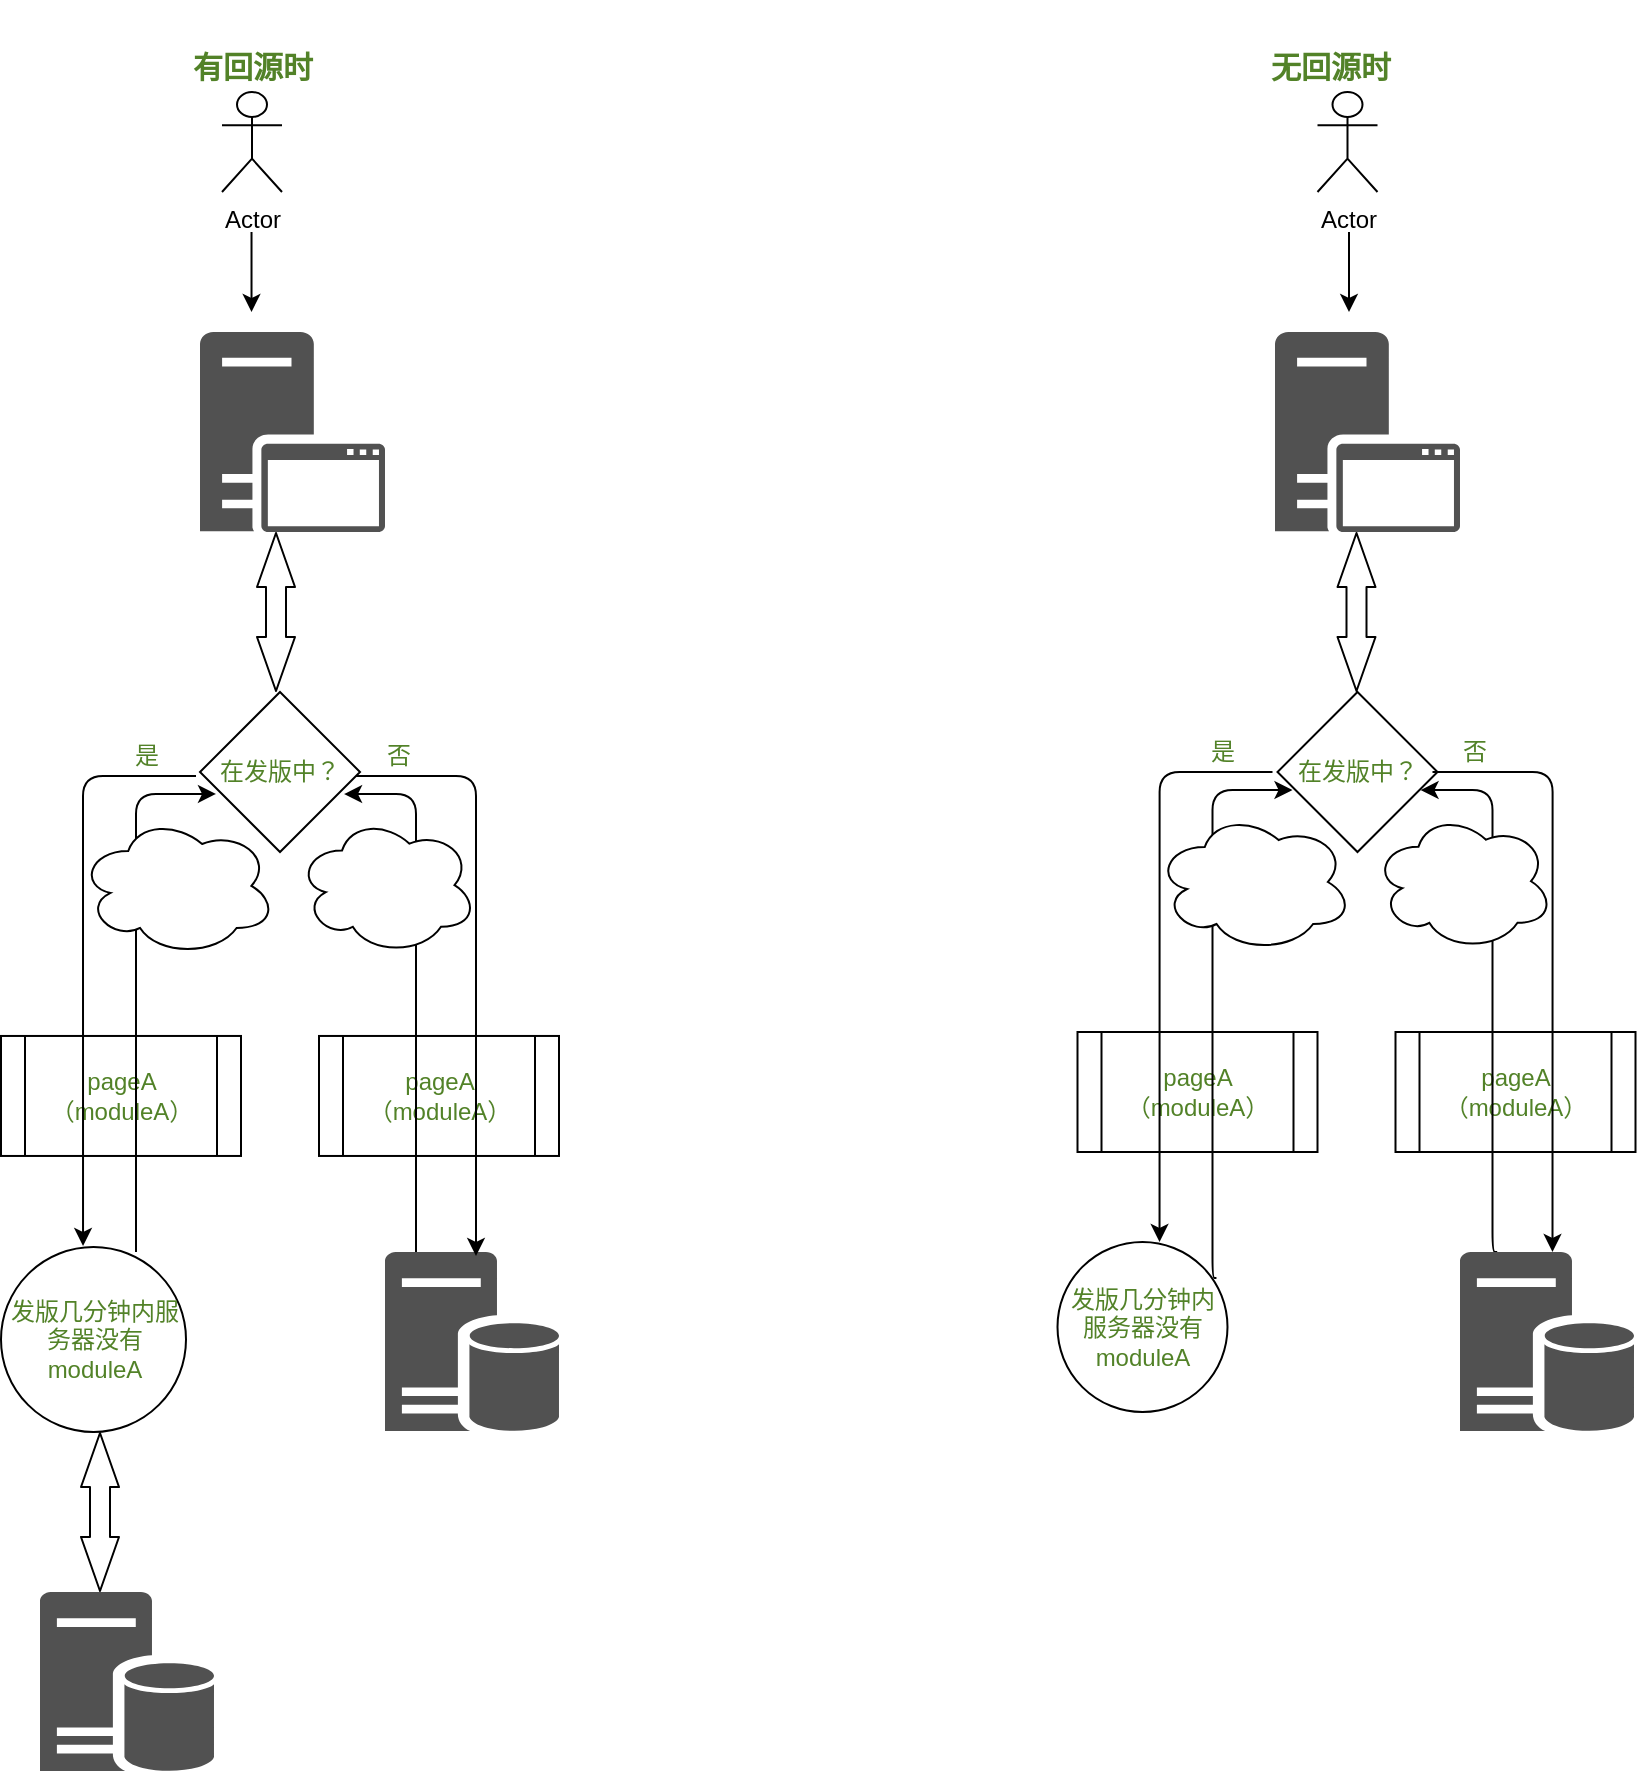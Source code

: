 <mxfile version="13.8.6" type="github">
  <diagram id="a5nCqFPPOgN34_i7aiQj" name="Page-1">
    <mxGraphModel dx="2249" dy="1941" grid="1" gridSize="10" guides="1" tooltips="1" connect="1" arrows="1" fold="1" page="1" pageScale="1" pageWidth="827" pageHeight="1169" background="#ffffff" math="0" shadow="0">
      <root>
        <mxCell id="0" />
        <mxCell id="1" parent="0" />
        <mxCell id="eJD20ihLPFX-GkCaP18X-9" value="&lt;h1&gt;&lt;font style=&quot;font-size: 15px&quot;&gt;有回源时&lt;/font&gt;&lt;/h1&gt;" style="text;html=1;resizable=0;autosize=1;align=center;verticalAlign=middle;points=[];fillColor=none;strokeColor=none;rounded=0;fontColor=#528228;" vertex="1" parent="1">
          <mxGeometry x="66" y="-230" width="80" height="50" as="geometry" />
        </mxCell>
        <mxCell id="eJD20ihLPFX-GkCaP18X-10" value="&lt;h1&gt;&lt;font style=&quot;font-size: 15px&quot;&gt;无回源时&lt;/font&gt;&lt;/h1&gt;" style="text;html=1;resizable=0;autosize=1;align=center;verticalAlign=middle;points=[];fillColor=none;strokeColor=none;rounded=0;fontColor=#528228;" vertex="1" parent="1">
          <mxGeometry x="605" y="-230" width="80" height="50" as="geometry" />
        </mxCell>
        <mxCell id="eJD20ihLPFX-GkCaP18X-12" value="" style="pointerEvents=1;shadow=0;dashed=0;html=1;strokeColor=none;labelPosition=center;verticalLabelPosition=bottom;verticalAlign=top;align=center;fillColor=#515151;shape=mxgraph.mscae.system_center.secondary_site" vertex="1" parent="1">
          <mxGeometry x="617.5" y="-70" width="92.5" height="100" as="geometry" />
        </mxCell>
        <mxCell id="eJD20ihLPFX-GkCaP18X-15" value="" style="endArrow=classic;html=1;fontColor=#528228;" edge="1" parent="1">
          <mxGeometry width="50" height="50" relative="1" as="geometry">
            <mxPoint x="654.5" y="-120" as="sourcePoint" />
            <mxPoint x="654.5" y="-80" as="targetPoint" />
          </mxGeometry>
        </mxCell>
        <mxCell id="eJD20ihLPFX-GkCaP18X-20" value="" style="pointerEvents=1;shadow=0;dashed=0;html=1;strokeColor=none;labelPosition=center;verticalLabelPosition=bottom;verticalAlign=top;align=center;fillColor=#515151;shape=mxgraph.mscae.enterprise.database_server;fontColor=#528228;" vertex="1" parent="1">
          <mxGeometry x="172.5" y="390" width="87" height="90" as="geometry" />
        </mxCell>
        <mxCell id="eJD20ihLPFX-GkCaP18X-29" value="pageA（moduleA）" style="shape=process;whiteSpace=wrap;html=1;backgroundOutline=1;fontColor=#528228;" vertex="1" parent="1">
          <mxGeometry x="677.75" y="280" width="120" height="60" as="geometry" />
        </mxCell>
        <mxCell id="eJD20ihLPFX-GkCaP18X-37" value="发版几分钟内服务器没有moduleA" style="ellipse;whiteSpace=wrap;html=1;aspect=fixed;fillColor=#FFFFFF;fontColor=#528228;" vertex="1" parent="1">
          <mxGeometry x="508.75" y="385" width="85" height="85" as="geometry" />
        </mxCell>
        <mxCell id="eJD20ihLPFX-GkCaP18X-40" value="pageA（moduleA）" style="shape=process;whiteSpace=wrap;html=1;backgroundOutline=1;fontColor=#528228;" vertex="1" parent="1">
          <mxGeometry x="518.75" y="280" width="120" height="60" as="geometry" />
        </mxCell>
        <mxCell id="eJD20ihLPFX-GkCaP18X-43" value="在发版中？" style="rhombus;whiteSpace=wrap;html=1;fillColor=#FFFFFF;fontColor=#528228;" vertex="1" parent="1">
          <mxGeometry x="618.75" y="110" width="80" height="80" as="geometry" />
        </mxCell>
        <mxCell id="eJD20ihLPFX-GkCaP18X-46" value="" style="edgeStyle=segmentEdgeStyle;endArrow=classic;html=1;fontColor=#528228;" edge="1" parent="1">
          <mxGeometry width="50" height="50" relative="1" as="geometry">
            <mxPoint x="696.25" y="150" as="sourcePoint" />
            <mxPoint x="756.25" y="390" as="targetPoint" />
            <Array as="points">
              <mxPoint x="756.25" y="150" />
            </Array>
          </mxGeometry>
        </mxCell>
        <mxCell id="eJD20ihLPFX-GkCaP18X-49" value="" style="edgeStyle=segmentEdgeStyle;endArrow=classic;html=1;fontColor=#528228;entryX=0.321;entryY=0.02;entryDx=0;entryDy=0;entryPerimeter=0;" edge="1" parent="1">
          <mxGeometry width="50" height="50" relative="1" as="geometry">
            <mxPoint x="616.25" y="150" as="sourcePoint" />
            <mxPoint x="559.77" y="385" as="targetPoint" />
          </mxGeometry>
        </mxCell>
        <mxCell id="eJD20ihLPFX-GkCaP18X-51" value="是" style="text;html=1;resizable=0;autosize=1;align=center;verticalAlign=middle;points=[];fillColor=none;strokeColor=none;rounded=0;fontColor=#528228;" vertex="1" parent="1">
          <mxGeometry x="576.25" y="130" width="30" height="20" as="geometry" />
        </mxCell>
        <mxCell id="eJD20ihLPFX-GkCaP18X-53" value="否" style="text;html=1;resizable=0;autosize=1;align=center;verticalAlign=middle;points=[];fillColor=none;strokeColor=none;rounded=0;fontColor=#528228;" vertex="1" parent="1">
          <mxGeometry x="701.75" y="130" width="30" height="20" as="geometry" />
        </mxCell>
        <mxCell id="eJD20ihLPFX-GkCaP18X-59" value="" style="edgeStyle=elbowEdgeStyle;elbow=horizontal;endArrow=classic;html=1;fontColor=#528228;exitX=0.935;exitY=0.212;exitDx=0;exitDy=0;exitPerimeter=0;" edge="1" parent="1" source="eJD20ihLPFX-GkCaP18X-37">
          <mxGeometry width="50" height="50" relative="1" as="geometry">
            <mxPoint x="586.25" y="380" as="sourcePoint" />
            <mxPoint x="626.25" y="159" as="targetPoint" />
            <Array as="points">
              <mxPoint x="586.25" y="159" />
            </Array>
          </mxGeometry>
        </mxCell>
        <mxCell id="eJD20ihLPFX-GkCaP18X-61" value="" style="shape=image;html=1;verticalAlign=top;verticalLabelPosition=bottom;labelBackgroundColor=#ffffff;imageAspect=0;aspect=fixed;image=https://cdn4.iconfinder.com/data/icons/core-ui-outlined/32/outlined_close-128.png;fillColor=#FFFFFF;fontColor=#528228;" vertex="1" parent="1">
          <mxGeometry x="576.25" y="250" width="30" height="30" as="geometry" />
        </mxCell>
        <mxCell id="eJD20ihLPFX-GkCaP18X-64" value="" style="edgeStyle=elbowEdgeStyle;elbow=horizontal;endArrow=classic;html=1;fontColor=#528228;exitX=0.229;exitY=0;exitDx=0;exitDy=0;exitPerimeter=0;entryX=0.894;entryY=0.613;entryDx=0;entryDy=0;entryPerimeter=0;" edge="1" parent="1" target="eJD20ihLPFX-GkCaP18X-43">
          <mxGeometry width="50" height="50" relative="1" as="geometry">
            <mxPoint x="728.606" y="390" as="sourcePoint" />
            <mxPoint x="696.25" y="160" as="targetPoint" />
            <Array as="points">
              <mxPoint x="726.25" y="290" />
            </Array>
          </mxGeometry>
        </mxCell>
        <mxCell id="eJD20ihLPFX-GkCaP18X-68" value="" style="ellipse;shape=cloud;whiteSpace=wrap;html=1;fillColor=#FFFFFF;fontColor=#528228;" vertex="1" parent="1">
          <mxGeometry x="557.75" y="170" width="98.5" height="70" as="geometry" />
        </mxCell>
        <mxCell id="eJD20ihLPFX-GkCaP18X-69" value="" style="shape=image;html=1;verticalAlign=top;verticalLabelPosition=bottom;labelBackgroundColor=#ffffff;imageAspect=0;aspect=fixed;image=https://cdn4.iconfinder.com/data/icons/smileys-for-fun/128/smiley__21-128.png" vertex="1" parent="1">
          <mxGeometry x="586.25" y="184.63" width="41.5" height="41.5" as="geometry" />
        </mxCell>
        <mxCell id="eJD20ihLPFX-GkCaP18X-73" value="" style="ellipse;shape=cloud;whiteSpace=wrap;html=1;fillColor=#FFFFFF;fontColor=#528228;" vertex="1" parent="1">
          <mxGeometry x="666.75" y="170" width="90" height="69.25" as="geometry" />
        </mxCell>
        <mxCell id="eJD20ihLPFX-GkCaP18X-76" value="" style="shape=image;html=1;verticalAlign=top;verticalLabelPosition=bottom;labelBackgroundColor=#ffffff;imageAspect=0;aspect=fixed;image=https://cdn4.iconfinder.com/data/icons/smileys-for-fun/128/smiley__10-128.png" vertex="1" parent="1">
          <mxGeometry x="695.38" y="183.39" width="42.74" height="42.74" as="geometry" />
        </mxCell>
        <mxCell id="eJD20ihLPFX-GkCaP18X-77" value="Actor" style="shape=umlActor;verticalLabelPosition=bottom;verticalAlign=top;html=1;" vertex="1" parent="1">
          <mxGeometry x="91" y="-190" width="30" height="50" as="geometry" />
        </mxCell>
        <mxCell id="eJD20ihLPFX-GkCaP18X-78" value="在发版中？" style="rhombus;whiteSpace=wrap;html=1;fillColor=#FFFFFF;fontColor=#528228;" vertex="1" parent="1">
          <mxGeometry x="80" y="110" width="80" height="80" as="geometry" />
        </mxCell>
        <mxCell id="eJD20ihLPFX-GkCaP18X-79" value="发版几分钟内服务器没有moduleA" style="ellipse;whiteSpace=wrap;html=1;aspect=fixed;fillColor=#FFFFFF;fontColor=#528228;" vertex="1" parent="1">
          <mxGeometry x="-19.5" y="387.5" width="92.5" height="92.5" as="geometry" />
        </mxCell>
        <mxCell id="eJD20ihLPFX-GkCaP18X-83" value="pageA（moduleA）" style="shape=process;whiteSpace=wrap;html=1;backgroundOutline=1;fontColor=#528228;" vertex="1" parent="1">
          <mxGeometry x="139.5" y="281.98" width="120" height="60" as="geometry" />
        </mxCell>
        <mxCell id="eJD20ihLPFX-GkCaP18X-84" value="pageA（moduleA）" style="shape=process;whiteSpace=wrap;html=1;backgroundOutline=1;fontColor=#528228;" vertex="1" parent="1">
          <mxGeometry x="-19.5" y="281.98" width="120" height="60" as="geometry" />
        </mxCell>
        <mxCell id="eJD20ihLPFX-GkCaP18X-85" value="" style="edgeStyle=segmentEdgeStyle;endArrow=classic;html=1;fontColor=#528228;" edge="1" parent="1">
          <mxGeometry width="50" height="50" relative="1" as="geometry">
            <mxPoint x="158" y="151.98" as="sourcePoint" />
            <mxPoint x="218" y="391.98" as="targetPoint" />
            <Array as="points">
              <mxPoint x="218" y="151.98" />
            </Array>
          </mxGeometry>
        </mxCell>
        <mxCell id="eJD20ihLPFX-GkCaP18X-86" value="" style="edgeStyle=segmentEdgeStyle;endArrow=classic;html=1;fontColor=#528228;entryX=0.321;entryY=0.02;entryDx=0;entryDy=0;entryPerimeter=0;" edge="1" parent="1">
          <mxGeometry width="50" height="50" relative="1" as="geometry">
            <mxPoint x="78" y="151.98" as="sourcePoint" />
            <mxPoint x="21.52" y="386.98" as="targetPoint" />
          </mxGeometry>
        </mxCell>
        <mxCell id="eJD20ihLPFX-GkCaP18X-87" value="是" style="text;html=1;resizable=0;autosize=1;align=center;verticalAlign=middle;points=[];fillColor=none;strokeColor=none;rounded=0;fontColor=#528228;" vertex="1" parent="1">
          <mxGeometry x="38" y="131.98" width="30" height="20" as="geometry" />
        </mxCell>
        <mxCell id="eJD20ihLPFX-GkCaP18X-88" value="否" style="text;html=1;resizable=0;autosize=1;align=center;verticalAlign=middle;points=[];fillColor=none;strokeColor=none;rounded=0;fontColor=#528228;" vertex="1" parent="1">
          <mxGeometry x="163.5" y="131.98" width="30" height="20" as="geometry" />
        </mxCell>
        <mxCell id="eJD20ihLPFX-GkCaP18X-89" value="" style="edgeStyle=elbowEdgeStyle;elbow=horizontal;endArrow=classic;html=1;fontColor=#528228;" edge="1" parent="1">
          <mxGeometry width="50" height="50" relative="1" as="geometry">
            <mxPoint x="48" y="390" as="sourcePoint" />
            <mxPoint x="88" y="160.98" as="targetPoint" />
            <Array as="points">
              <mxPoint x="48" y="160.98" />
            </Array>
          </mxGeometry>
        </mxCell>
        <mxCell id="eJD20ihLPFX-GkCaP18X-91" value="" style="edgeStyle=elbowEdgeStyle;elbow=horizontal;endArrow=classic;html=1;fontColor=#528228;entryX=0.894;entryY=0.613;entryDx=0;entryDy=0;entryPerimeter=0;" edge="1" parent="1">
          <mxGeometry width="50" height="50" relative="1" as="geometry">
            <mxPoint x="188" y="390" as="sourcePoint" />
            <mxPoint x="152.02" y="161.02" as="targetPoint" />
            <Array as="points">
              <mxPoint x="188" y="291.98" />
            </Array>
          </mxGeometry>
        </mxCell>
        <mxCell id="eJD20ihLPFX-GkCaP18X-92" value="" style="ellipse;shape=cloud;whiteSpace=wrap;html=1;fillColor=#FFFFFF;fontColor=#528228;" vertex="1" parent="1">
          <mxGeometry x="19.5" y="171.98" width="98.5" height="70" as="geometry" />
        </mxCell>
        <mxCell id="eJD20ihLPFX-GkCaP18X-94" value="" style="ellipse;shape=cloud;whiteSpace=wrap;html=1;fillColor=#FFFFFF;fontColor=#528228;" vertex="1" parent="1">
          <mxGeometry x="128.5" y="171.98" width="90" height="69.25" as="geometry" />
        </mxCell>
        <mxCell id="eJD20ihLPFX-GkCaP18X-95" value="" style="shape=image;html=1;verticalAlign=top;verticalLabelPosition=bottom;labelBackgroundColor=#ffffff;imageAspect=0;aspect=fixed;image=https://cdn4.iconfinder.com/data/icons/smileys-for-fun/128/smiley__10-128.png" vertex="1" parent="1">
          <mxGeometry x="157.13" y="185.37" width="42.74" height="42.74" as="geometry" />
        </mxCell>
        <mxCell id="eJD20ihLPFX-GkCaP18X-96" value="" style="shape=image;html=1;verticalAlign=top;verticalLabelPosition=bottom;labelBackgroundColor=#ffffff;imageAspect=0;aspect=fixed;image=https://cdn4.iconfinder.com/data/icons/smileys-for-fun/128/smiley__10-128.png" vertex="1" parent="1">
          <mxGeometry x="48.26" y="185.61" width="42.74" height="42.74" as="geometry" />
        </mxCell>
        <mxCell id="eJD20ihLPFX-GkCaP18X-97" value="" style="pointerEvents=1;shadow=0;dashed=0;html=1;strokeColor=none;labelPosition=center;verticalLabelPosition=bottom;verticalAlign=top;align=center;fillColor=#515151;shape=mxgraph.mscae.enterprise.database_server;fontColor=#528228;" vertex="1" parent="1">
          <mxGeometry x="710" y="390" width="87" height="90" as="geometry" />
        </mxCell>
        <mxCell id="eJD20ihLPFX-GkCaP18X-98" value="" style="pointerEvents=1;shadow=0;dashed=0;html=1;strokeColor=none;labelPosition=center;verticalLabelPosition=bottom;verticalAlign=top;align=center;fillColor=#515151;shape=mxgraph.mscae.enterprise.database_server;fontColor=#528228;" vertex="1" parent="1">
          <mxGeometry y="560" width="87" height="90" as="geometry" />
        </mxCell>
        <mxCell id="eJD20ihLPFX-GkCaP18X-99" value="" style="shape=flexArrow;endArrow=classic;startArrow=classic;html=1;fontColor=#528228;entryX=0.5;entryY=1;entryDx=0;entryDy=0;entryPerimeter=0;startWidth=8;startSize=8.67;endWidth=8;endSize=8.67;" edge="1" parent="1">
          <mxGeometry width="50" height="50" relative="1" as="geometry">
            <mxPoint x="658.25" y="110" as="sourcePoint" />
            <mxPoint x="658.25" y="30" as="targetPoint" />
          </mxGeometry>
        </mxCell>
        <mxCell id="eJD20ihLPFX-GkCaP18X-100" value="" style="pointerEvents=1;shadow=0;dashed=0;html=1;strokeColor=none;labelPosition=center;verticalLabelPosition=bottom;verticalAlign=top;align=center;fillColor=#515151;shape=mxgraph.mscae.system_center.secondary_site" vertex="1" parent="1">
          <mxGeometry x="80" y="-70" width="92.5" height="100" as="geometry" />
        </mxCell>
        <mxCell id="eJD20ihLPFX-GkCaP18X-101" value="Actor" style="shape=umlActor;verticalLabelPosition=bottom;verticalAlign=top;html=1;" vertex="1" parent="1">
          <mxGeometry x="638.75" y="-190" width="30" height="50" as="geometry" />
        </mxCell>
        <mxCell id="eJD20ihLPFX-GkCaP18X-102" value="" style="shape=flexArrow;endArrow=classic;startArrow=classic;html=1;fontColor=#528228;entryX=0.5;entryY=1;entryDx=0;entryDy=0;entryPerimeter=0;startWidth=8;startSize=8.67;endWidth=8;endSize=8.67;" edge="1" parent="1">
          <mxGeometry width="50" height="50" relative="1" as="geometry">
            <mxPoint x="118" y="110" as="sourcePoint" />
            <mxPoint x="118" y="30" as="targetPoint" />
          </mxGeometry>
        </mxCell>
        <mxCell id="eJD20ihLPFX-GkCaP18X-103" value="" style="endArrow=classic;html=1;fontColor=#528228;" edge="1" parent="1">
          <mxGeometry width="50" height="50" relative="1" as="geometry">
            <mxPoint x="105.76" y="-120" as="sourcePoint" />
            <mxPoint x="105.76" y="-80" as="targetPoint" />
          </mxGeometry>
        </mxCell>
        <mxCell id="eJD20ihLPFX-GkCaP18X-104" value="" style="shape=flexArrow;endArrow=classic;startArrow=classic;html=1;fontColor=#528228;entryX=0.5;entryY=1;entryDx=0;entryDy=0;entryPerimeter=0;startWidth=8;startSize=8.67;endWidth=8;endSize=8.67;" edge="1" parent="1">
          <mxGeometry width="50" height="50" relative="1" as="geometry">
            <mxPoint x="30" y="560" as="sourcePoint" />
            <mxPoint x="30" y="480" as="targetPoint" />
          </mxGeometry>
        </mxCell>
      </root>
    </mxGraphModel>
  </diagram>
</mxfile>
